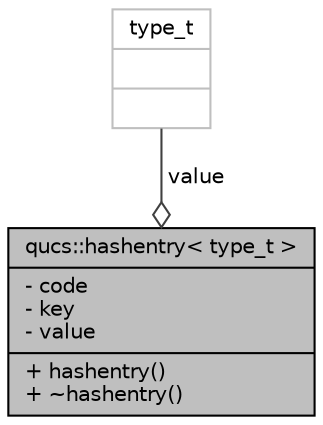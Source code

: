digraph G
{
  edge [fontname="Helvetica",fontsize="10",labelfontname="Helvetica",labelfontsize="10"];
  node [fontname="Helvetica",fontsize="10",shape=record];
  Node1 [label="{qucs::hashentry\< type_t \>\n|- code\l- key\l- value\l|+ hashentry()\l+ ~hashentry()\l}",height=0.2,width=0.4,color="black", fillcolor="grey75", style="filled" fontcolor="black"];
  Node2 -> Node1 [color="grey25",fontsize="10",style="solid",label=" value" ,arrowhead="odiamond",fontname="Helvetica"];
  Node2 [label="{type_t\n||}",height=0.2,width=0.4,color="grey75", fillcolor="white", style="filled"];
}
